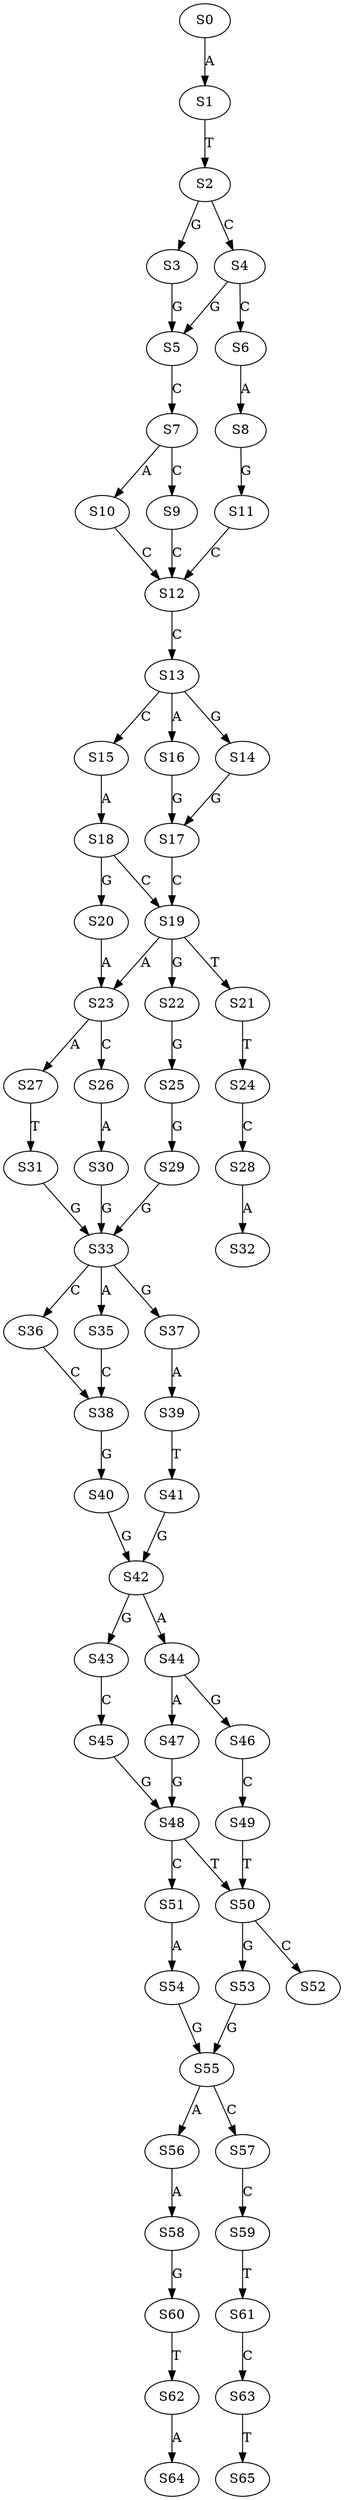 strict digraph  {
	S0 -> S1 [ label = A ];
	S1 -> S2 [ label = T ];
	S2 -> S3 [ label = G ];
	S2 -> S4 [ label = C ];
	S3 -> S5 [ label = G ];
	S4 -> S5 [ label = G ];
	S4 -> S6 [ label = C ];
	S5 -> S7 [ label = C ];
	S6 -> S8 [ label = A ];
	S7 -> S9 [ label = C ];
	S7 -> S10 [ label = A ];
	S8 -> S11 [ label = G ];
	S9 -> S12 [ label = C ];
	S10 -> S12 [ label = C ];
	S11 -> S12 [ label = C ];
	S12 -> S13 [ label = C ];
	S13 -> S14 [ label = G ];
	S13 -> S15 [ label = C ];
	S13 -> S16 [ label = A ];
	S14 -> S17 [ label = G ];
	S15 -> S18 [ label = A ];
	S16 -> S17 [ label = G ];
	S17 -> S19 [ label = C ];
	S18 -> S19 [ label = C ];
	S18 -> S20 [ label = G ];
	S19 -> S21 [ label = T ];
	S19 -> S22 [ label = G ];
	S19 -> S23 [ label = A ];
	S20 -> S23 [ label = A ];
	S21 -> S24 [ label = T ];
	S22 -> S25 [ label = G ];
	S23 -> S26 [ label = C ];
	S23 -> S27 [ label = A ];
	S24 -> S28 [ label = C ];
	S25 -> S29 [ label = G ];
	S26 -> S30 [ label = A ];
	S27 -> S31 [ label = T ];
	S28 -> S32 [ label = A ];
	S29 -> S33 [ label = G ];
	S30 -> S33 [ label = G ];
	S31 -> S33 [ label = G ];
	S33 -> S35 [ label = A ];
	S33 -> S36 [ label = C ];
	S33 -> S37 [ label = G ];
	S35 -> S38 [ label = C ];
	S36 -> S38 [ label = C ];
	S37 -> S39 [ label = A ];
	S38 -> S40 [ label = G ];
	S39 -> S41 [ label = T ];
	S40 -> S42 [ label = G ];
	S41 -> S42 [ label = G ];
	S42 -> S43 [ label = G ];
	S42 -> S44 [ label = A ];
	S43 -> S45 [ label = C ];
	S44 -> S46 [ label = G ];
	S44 -> S47 [ label = A ];
	S45 -> S48 [ label = G ];
	S46 -> S49 [ label = C ];
	S47 -> S48 [ label = G ];
	S48 -> S50 [ label = T ];
	S48 -> S51 [ label = C ];
	S49 -> S50 [ label = T ];
	S50 -> S52 [ label = C ];
	S50 -> S53 [ label = G ];
	S51 -> S54 [ label = A ];
	S53 -> S55 [ label = G ];
	S54 -> S55 [ label = G ];
	S55 -> S56 [ label = A ];
	S55 -> S57 [ label = C ];
	S56 -> S58 [ label = A ];
	S57 -> S59 [ label = C ];
	S58 -> S60 [ label = G ];
	S59 -> S61 [ label = T ];
	S60 -> S62 [ label = T ];
	S61 -> S63 [ label = C ];
	S62 -> S64 [ label = A ];
	S63 -> S65 [ label = T ];
}
